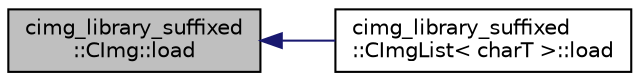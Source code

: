 digraph "cimg_library_suffixed::CImg::load"
{
  edge [fontname="Helvetica",fontsize="10",labelfontname="Helvetica",labelfontsize="10"];
  node [fontname="Helvetica",fontsize="10",shape=record];
  rankdir="LR";
  Node2362 [label="cimg_library_suffixed\l::CImg::load",height=0.2,width=0.4,color="black", fillcolor="grey75", style="filled", fontcolor="black"];
  Node2362 -> Node2363 [dir="back",color="midnightblue",fontsize="10",style="solid",fontname="Helvetica"];
  Node2363 [label="cimg_library_suffixed\l::CImgList\< charT \>::load",height=0.2,width=0.4,color="black", fillcolor="white", style="filled",URL="$structcimg__library__suffixed_1_1_c_img_list.html#a63bd67d8dd2301933df7decb4612916e",tooltip="Load a list from a file. "];
}
